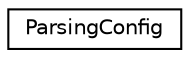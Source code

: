 digraph "Graphical Class Hierarchy"
{
  edge [fontname="Helvetica",fontsize="10",labelfontname="Helvetica",labelfontsize="10"];
  node [fontname="Helvetica",fontsize="10",shape=record];
  rankdir="LR";
  Node0 [label="ParsingConfig",height=0.2,width=0.4,color="black", fillcolor="white", style="filled",URL="$class_parsing_config.html",tooltip="Class representing parsing logic. "];
}
